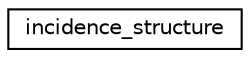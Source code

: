 digraph "Graphical Class Hierarchy"
{
  edge [fontname="Helvetica",fontsize="10",labelfontname="Helvetica",labelfontsize="10"];
  node [fontname="Helvetica",fontsize="10",shape=record];
  rankdir="LR";
  Node0 [label="incidence_structure",height=0.2,width=0.4,color="black", fillcolor="white", style="filled",URL="$da/d8a/classincidence__structure.html"];
}
